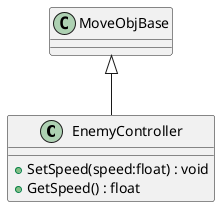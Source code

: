 @startuml
class EnemyController {
    + SetSpeed(speed:float) : void
    + GetSpeed() : float
}
MoveObjBase <|-- EnemyController
@enduml
